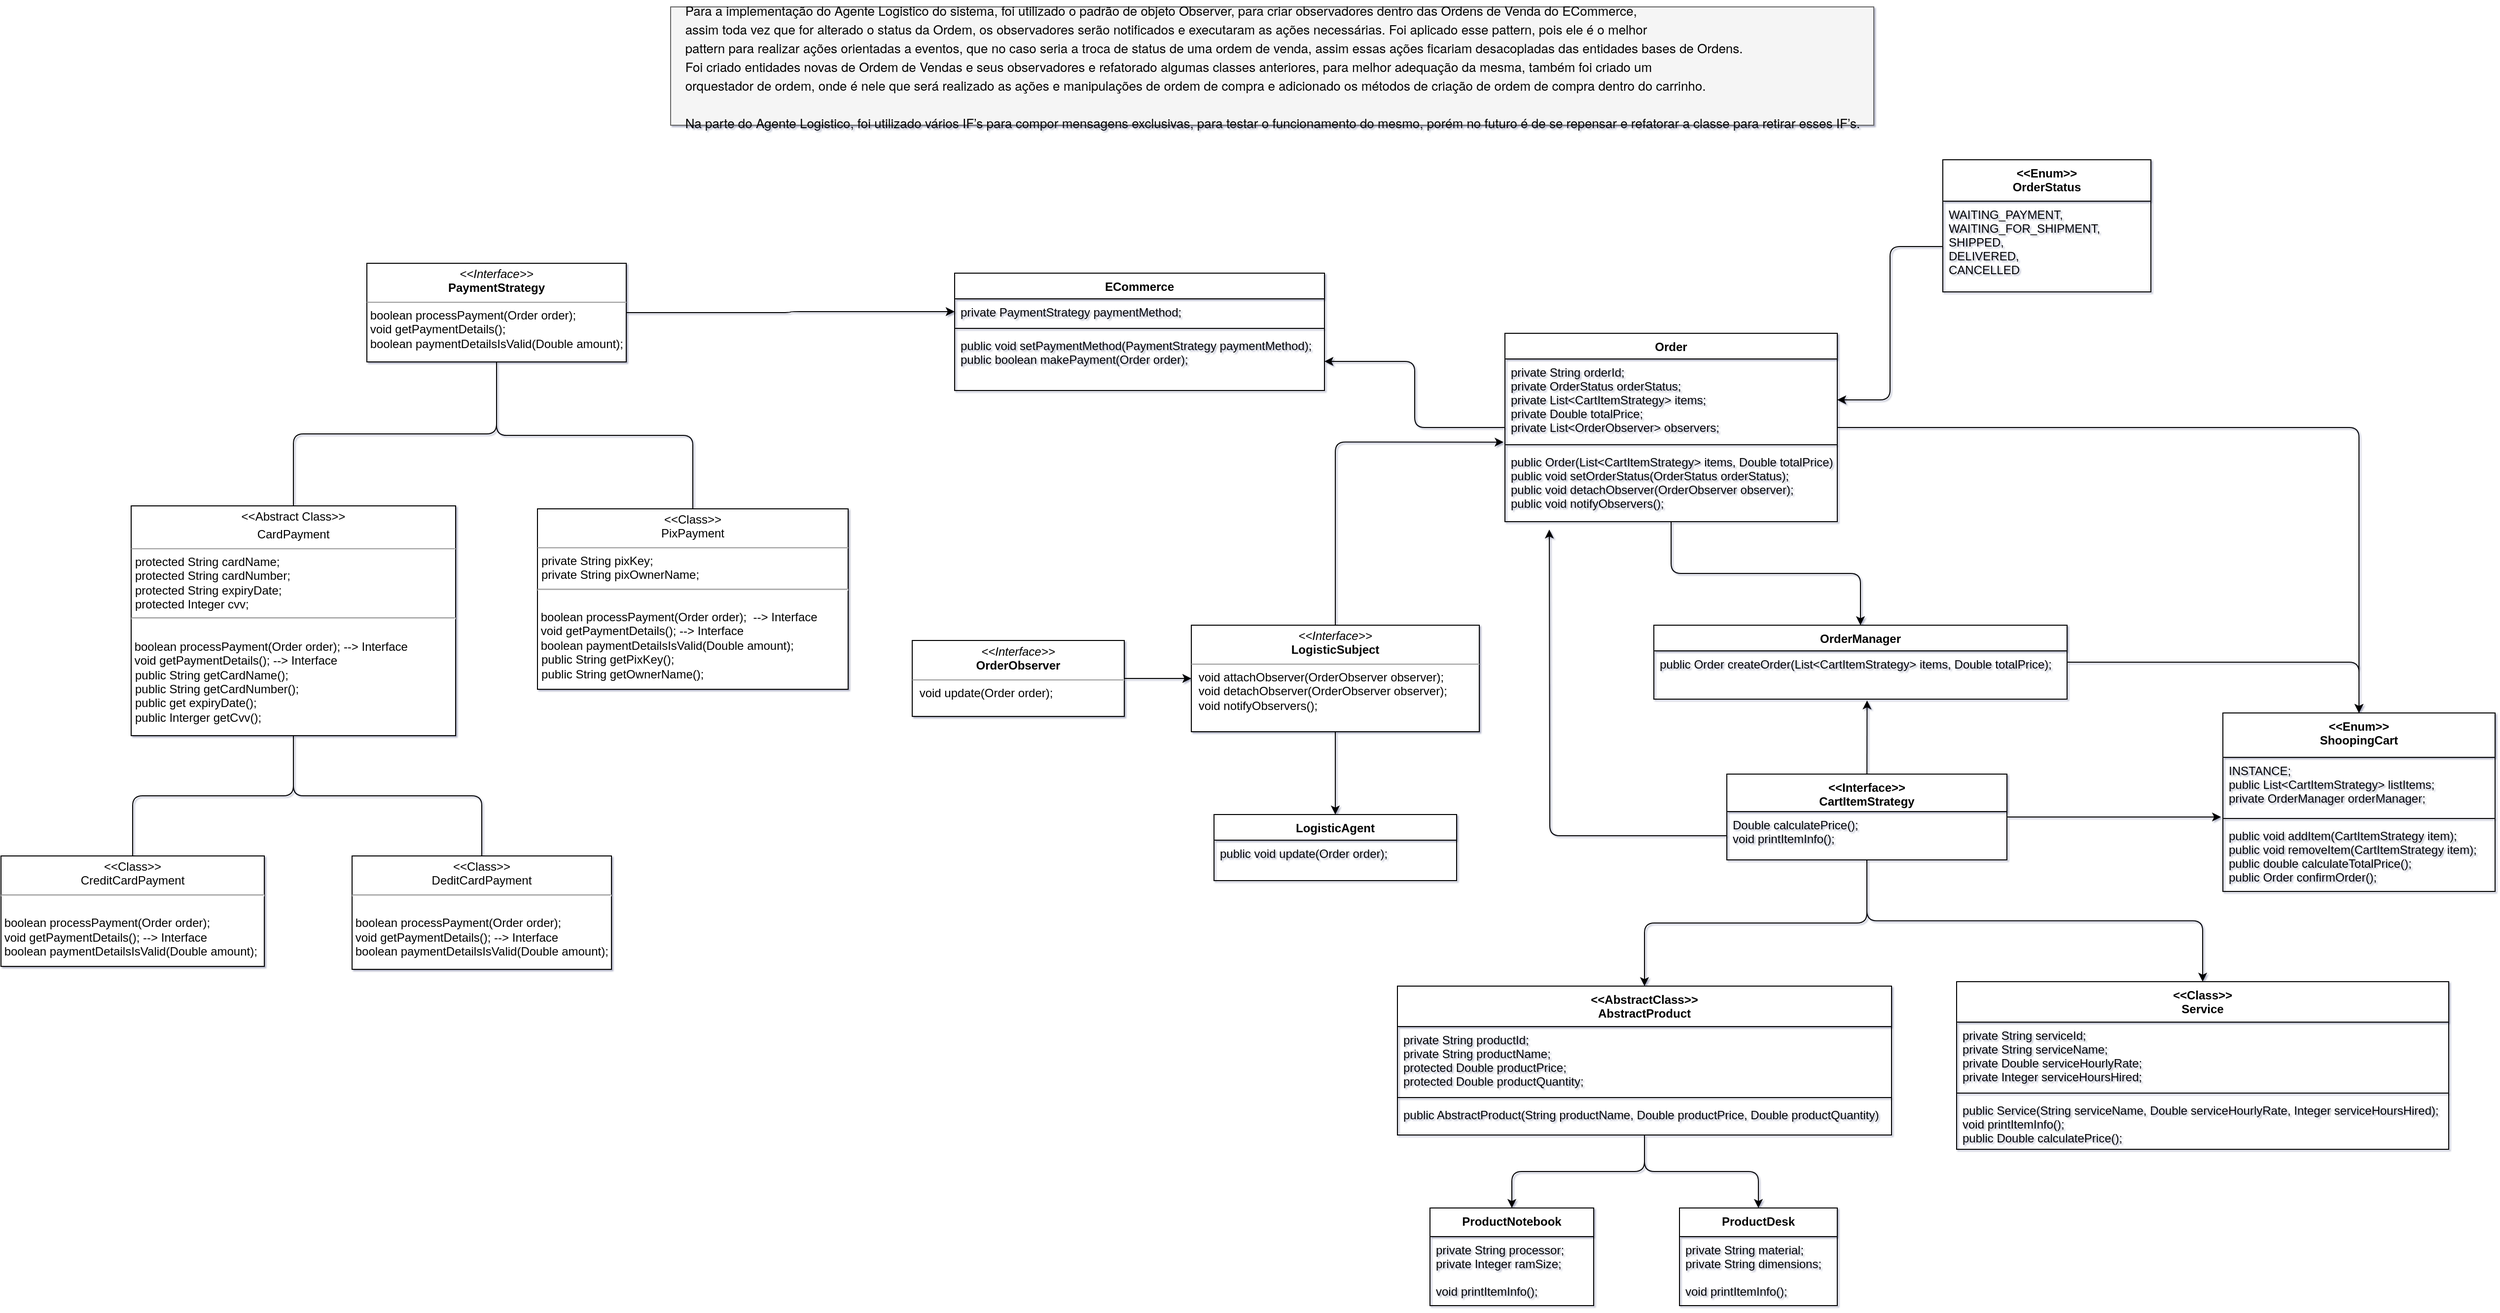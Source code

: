 <mxfile>
    <diagram id="WQaQEaBLifYKC8mGaBvc" name="Page-1">
        <mxGraphModel dx="3597" dy="1488" grid="1" gridSize="10" guides="1" tooltips="1" connect="1" arrows="1" fold="1" page="0" pageScale="1" pageWidth="827" pageHeight="1169" background="none" math="0" shadow="1">
            <root>
                <mxCell id="0"/>
                <mxCell id="1" parent="0"/>
                <mxCell id="41" value="&lt;p style=&quot;margin: 0px; font-variant-numeric: normal; font-variant-east-asian: normal; font-variant-alternates: normal; font-kerning: auto; font-optical-sizing: auto; font-feature-settings: normal; font-variation-settings: normal; font-stretch: normal; line-height: normal; color: rgb(0, 0, 0); text-align: start; font-size: 16px;&quot; class=&quot;p1&quot;&gt;&lt;span style=&quot;font-family: &amp;quot;Helvetica Neue&amp;quot;; font-size: 13px; background-color: initial;&quot;&gt;Para a implementação do Agente Logistico do sistema, foi utilizado o padrão de objeto Observer, para criar observadores dentro das Ordens de Venda do ECommerce,&amp;nbsp;&lt;/span&gt;&lt;br&gt;&lt;/p&gt;&lt;p style=&quot;margin: 0px; font-variant-numeric: normal; font-variant-east-asian: normal; font-variant-alternates: normal; font-kerning: auto; font-optical-sizing: auto; font-feature-settings: normal; font-variation-settings: normal; font-stretch: normal; font-size: 13px; line-height: normal; font-family: &amp;quot;Helvetica Neue&amp;quot;; color: rgb(0, 0, 0); text-align: start;&quot; class=&quot;p2&quot;&gt;assim toda vez que for alterado o status da Ordem, os observadores serão notificados e executaram as ações necessárias. Foi aplicado esse pattern, pois ele é o melhor&amp;nbsp;&lt;/p&gt;&lt;p style=&quot;margin: 0px; font-variant-numeric: normal; font-variant-east-asian: normal; font-variant-alternates: normal; font-kerning: auto; font-optical-sizing: auto; font-feature-settings: normal; font-variation-settings: normal; font-stretch: normal; font-size: 13px; line-height: normal; font-family: &amp;quot;Helvetica Neue&amp;quot;; color: rgb(0, 0, 0); text-align: start;&quot; class=&quot;p2&quot;&gt;pattern para realizar ações orientadas a eventos, que no caso seria a troca de status de uma ordem de venda, assim essas ações ficariam desacopladas das entidades bases de Ordens.&lt;br&gt;&lt;/p&gt;&lt;p style=&quot;margin: 0px; font-variant-numeric: normal; font-variant-east-asian: normal; font-variant-alternates: normal; font-kerning: auto; font-optical-sizing: auto; font-feature-settings: normal; font-variation-settings: normal; font-stretch: normal; font-size: 13px; line-height: normal; font-family: &amp;quot;Helvetica Neue&amp;quot;; color: rgb(0, 0, 0); text-align: start;&quot; class=&quot;p2&quot;&gt;Foi criado entidades novas de Ordem de Vendas e seus observadores e refatorado algumas classes anteriores, para melhor adequação da mesma, também foi criado um&amp;nbsp;&lt;/p&gt;&lt;p style=&quot;margin: 0px; font-variant-numeric: normal; font-variant-east-asian: normal; font-variant-alternates: normal; font-kerning: auto; font-optical-sizing: auto; font-feature-settings: normal; font-variation-settings: normal; font-stretch: normal; font-size: 13px; line-height: normal; font-family: &amp;quot;Helvetica Neue&amp;quot;; color: rgb(0, 0, 0); text-align: start;&quot; class=&quot;p2&quot;&gt;orquestador de ordem, onde é nele que será realizado as ações e manipulações de ordem de compra e adicionado os métodos de criação de ordem de compra dentro do carrinho.&lt;br&gt;&lt;br&gt;Na parte do Agente Logistico, foi utilizado vários IF’s para compor mensagens exclusivas, para testar o funcionamento do mesmo, porém no futuro é de se repensar e refatorar a classe para retirar esses IF’s.&lt;/p&gt;" style="text;html=1;align=center;verticalAlign=middle;resizable=0;points=[];autosize=1;strokeColor=#666666;fillColor=#f5f5f5;fontColor=#333333;labelBackgroundColor=none;labelBorderColor=none;fontSize=16;" parent="1" vertex="1">
                    <mxGeometry x="-108" y="-203" width="1220" height="120" as="geometry"/>
                </mxCell>
                <mxCell id="80" value="LogisticAgent" style="swimlane;fontStyle=1;align=center;verticalAlign=top;childLayout=stackLayout;horizontal=1;startSize=26;horizontalStack=0;resizeParent=1;resizeParentMax=0;resizeLast=0;collapsible=1;marginBottom=0;" parent="1" vertex="1">
                    <mxGeometry x="443" y="616" width="246" height="67" as="geometry"/>
                </mxCell>
                <mxCell id="83" value="public void update(Order order);" style="text;strokeColor=none;fillColor=none;align=left;verticalAlign=top;spacingLeft=4;spacingRight=4;overflow=hidden;rotatable=0;points=[[0,0.5],[1,0.5]];portConstraint=eastwest;" parent="80" vertex="1">
                    <mxGeometry y="26" width="246" height="41" as="geometry"/>
                </mxCell>
                <mxCell id="91" style="edgeStyle=orthogonalEdgeStyle;html=1;" parent="1" source="84" target="80" edge="1">
                    <mxGeometry relative="1" as="geometry"/>
                </mxCell>
                <mxCell id="136" style="edgeStyle=orthogonalEdgeStyle;html=1;entryX=-0.004;entryY=1.016;entryDx=0;entryDy=0;entryPerimeter=0;" parent="1" source="84" target="100" edge="1">
                    <mxGeometry relative="1" as="geometry"/>
                </mxCell>
                <mxCell id="84" value="&lt;p style=&quot;margin:0px;margin-top:4px;text-align:center;&quot;&gt;&lt;i&gt;&amp;lt;&amp;lt;Interface&amp;gt;&amp;gt;&lt;/i&gt;&lt;br&gt;&lt;b&gt;LogisticSubject&lt;/b&gt;&lt;/p&gt;&lt;hr size=&quot;1&quot;&gt;&lt;p style=&quot;margin:0px;margin-left:4px;&quot;&gt;&amp;nbsp;void attachObserver(OrderObserver observer);&lt;/p&gt;&lt;p style=&quot;margin:0px;margin-left:4px;&quot;&gt;&amp;nbsp;void detachObserver(OrderObserver observer);&lt;/p&gt;&lt;p style=&quot;margin:0px;margin-left:4px;&quot;&gt;&amp;nbsp;void notifyObservers();&lt;br&gt;&lt;/p&gt;" style="verticalAlign=top;align=left;overflow=fill;fontSize=12;fontFamily=Helvetica;html=1;" parent="1" vertex="1">
                    <mxGeometry x="420" y="424" width="292" height="108" as="geometry"/>
                </mxCell>
                <mxCell id="95" style="edgeStyle=none;html=1;entryX=0;entryY=0.5;entryDx=0;entryDy=0;" parent="1" source="85" target="84" edge="1">
                    <mxGeometry relative="1" as="geometry"/>
                </mxCell>
                <mxCell id="85" value="&lt;p style=&quot;margin:0px;margin-top:4px;text-align:center;&quot;&gt;&lt;i&gt;&amp;lt;&amp;lt;Interface&amp;gt;&amp;gt;&lt;/i&gt;&lt;br&gt;&lt;b&gt;Order&lt;/b&gt;&lt;b style=&quot;background-color: initial;&quot;&gt;Observer&lt;/b&gt;&lt;/p&gt;&lt;hr size=&quot;1&quot;&gt;&lt;p style=&quot;margin:0px;margin-left:4px;&quot;&gt;&amp;nbsp;void update(Order order);&lt;/p&gt;" style="verticalAlign=top;align=left;overflow=fill;fontSize=12;fontFamily=Helvetica;html=1;" parent="1" vertex="1">
                    <mxGeometry x="137" y="439.5" width="215" height="77" as="geometry"/>
                </mxCell>
                <mxCell id="96" value="&lt;&lt;Enum&gt;&gt;&#10;OrderStatus" style="swimlane;fontStyle=1;align=center;verticalAlign=top;childLayout=stackLayout;horizontal=1;startSize=42;horizontalStack=0;resizeParent=1;resizeParentMax=0;resizeLast=0;collapsible=1;marginBottom=0;" parent="1" vertex="1">
                    <mxGeometry x="1182" y="-48" width="211" height="134" as="geometry"/>
                </mxCell>
                <mxCell id="97" value="WAITING_PAYMENT,&#10;  WAITING_FOR_SHIPMENT,&#10;  SHIPPED,&#10;  DELIVERED,&#10;  CANCELLED" style="text;strokeColor=none;fillColor=none;align=left;verticalAlign=top;spacingLeft=4;spacingRight=4;overflow=hidden;rotatable=0;points=[[0,0.5],[1,0.5]];portConstraint=eastwest;" parent="96" vertex="1">
                    <mxGeometry y="42" width="211" height="92" as="geometry"/>
                </mxCell>
                <mxCell id="138" style="edgeStyle=orthogonalEdgeStyle;html=1;entryX=1;entryY=0.5;entryDx=0;entryDy=0;" parent="1" source="99" target="120" edge="1">
                    <mxGeometry relative="1" as="geometry"/>
                </mxCell>
                <mxCell id="141" style="edgeStyle=orthogonalEdgeStyle;html=1;entryX=0.5;entryY=0;entryDx=0;entryDy=0;" parent="1" source="99" target="104" edge="1">
                    <mxGeometry relative="1" as="geometry"/>
                </mxCell>
                <mxCell id="180" style="edgeStyle=orthogonalEdgeStyle;html=1;entryX=0.5;entryY=0;entryDx=0;entryDy=0;" parent="1" source="99" target="108" edge="1">
                    <mxGeometry relative="1" as="geometry"/>
                </mxCell>
                <mxCell id="99" value="Order" style="swimlane;fontStyle=1;align=center;verticalAlign=top;childLayout=stackLayout;horizontal=1;startSize=26;horizontalStack=0;resizeParent=1;resizeParentMax=0;resizeLast=0;collapsible=1;marginBottom=0;" parent="1" vertex="1">
                    <mxGeometry x="738" y="128" width="337" height="191" as="geometry"/>
                </mxCell>
                <mxCell id="100" value="private String orderId;&#10;  private OrderStatus orderStatus;&#10;  private List&lt;CartItemStrategy&gt; items;&#10;  private Double totalPrice;&#10;  private List&lt;OrderObserver&gt; observers;" style="text;strokeColor=none;fillColor=none;align=left;verticalAlign=top;spacingLeft=4;spacingRight=4;overflow=hidden;rotatable=0;points=[[0,0.5],[1,0.5]];portConstraint=eastwest;" parent="99" vertex="1">
                    <mxGeometry y="26" width="337" height="83" as="geometry"/>
                </mxCell>
                <mxCell id="101" value="" style="line;strokeWidth=1;fillColor=none;align=left;verticalAlign=middle;spacingTop=-1;spacingLeft=3;spacingRight=3;rotatable=0;labelPosition=right;points=[];portConstraint=eastwest;strokeColor=inherit;" parent="99" vertex="1">
                    <mxGeometry y="109" width="337" height="8" as="geometry"/>
                </mxCell>
                <mxCell id="102" value="public Order(List&lt;CartItemStrategy&gt; items, Double totalPrice);&#10;public void setOrderStatus(OrderStatus orderStatus);&#10;public void detachObserver(OrderObserver observer);&#10;public void notifyObservers();" style="text;strokeColor=none;fillColor=none;align=left;verticalAlign=top;spacingLeft=4;spacingRight=4;overflow=hidden;rotatable=0;points=[[0,0.5],[1,0.5]];portConstraint=eastwest;" parent="99" vertex="1">
                    <mxGeometry y="117" width="337" height="74" as="geometry"/>
                </mxCell>
                <mxCell id="181" style="edgeStyle=orthogonalEdgeStyle;html=1;entryX=0.5;entryY=0;entryDx=0;entryDy=0;" parent="1" source="104" target="108" edge="1">
                    <mxGeometry relative="1" as="geometry"/>
                </mxCell>
                <mxCell id="104" value="OrderManager" style="swimlane;fontStyle=1;align=center;verticalAlign=top;childLayout=stackLayout;horizontal=1;startSize=26;horizontalStack=0;resizeParent=1;resizeParentMax=0;resizeLast=0;collapsible=1;marginBottom=0;" parent="1" vertex="1">
                    <mxGeometry x="889" y="424" width="419" height="75" as="geometry"/>
                </mxCell>
                <mxCell id="107" value="public Order createOrder(List&lt;CartItemStrategy&gt; items, Double totalPrice);&#10;" style="text;strokeColor=none;fillColor=none;align=left;verticalAlign=top;spacingLeft=4;spacingRight=4;overflow=hidden;rotatable=0;points=[[0,0.5],[1,0.5]];portConstraint=eastwest;" parent="104" vertex="1">
                    <mxGeometry y="26" width="419" height="49" as="geometry"/>
                </mxCell>
                <mxCell id="108" value="&lt;&lt;Enum&gt;&gt;&#10;ShoopingCart" style="swimlane;fontStyle=1;align=center;verticalAlign=top;childLayout=stackLayout;horizontal=1;startSize=45;horizontalStack=0;resizeParent=1;resizeParentMax=0;resizeLast=0;collapsible=1;marginBottom=0;" parent="1" vertex="1">
                    <mxGeometry x="1466" y="513" width="276" height="181" as="geometry"/>
                </mxCell>
                <mxCell id="109" value="INSTANCE;&#10;  public List&lt;CartItemStrategy&gt; listItems;&#10;  private OrderManager orderManager;" style="text;strokeColor=none;fillColor=none;align=left;verticalAlign=top;spacingLeft=4;spacingRight=4;overflow=hidden;rotatable=0;points=[[0,0.5],[1,0.5]];portConstraint=eastwest;" parent="108" vertex="1">
                    <mxGeometry y="45" width="276" height="58" as="geometry"/>
                </mxCell>
                <mxCell id="110" value="" style="line;strokeWidth=1;fillColor=none;align=left;verticalAlign=middle;spacingTop=-1;spacingLeft=3;spacingRight=3;rotatable=0;labelPosition=right;points=[];portConstraint=eastwest;strokeColor=inherit;" parent="108" vertex="1">
                    <mxGeometry y="103" width="276" height="8" as="geometry"/>
                </mxCell>
                <mxCell id="111" value="public void addItem(CartItemStrategy item);&#10;public void removeItem(CartItemStrategy item);&#10;public double calculateTotalPrice();&#10;public Order confirmOrder();&#10;" style="text;strokeColor=none;fillColor=none;align=left;verticalAlign=top;spacingLeft=4;spacingRight=4;overflow=hidden;rotatable=0;points=[[0,0.5],[1,0.5]];portConstraint=eastwest;" parent="108" vertex="1">
                    <mxGeometry y="111" width="276" height="70" as="geometry"/>
                </mxCell>
                <mxCell id="117" value="ECommerce" style="swimlane;fontStyle=1;align=center;verticalAlign=top;childLayout=stackLayout;horizontal=1;startSize=26;horizontalStack=0;resizeParent=1;resizeParentMax=0;resizeLast=0;collapsible=1;marginBottom=0;" parent="1" vertex="1">
                    <mxGeometry x="180" y="67" width="375" height="119" as="geometry"/>
                </mxCell>
                <mxCell id="118" value="private PaymentStrategy paymentMethod;" style="text;strokeColor=none;fillColor=none;align=left;verticalAlign=top;spacingLeft=4;spacingRight=4;overflow=hidden;rotatable=0;points=[[0,0.5],[1,0.5]];portConstraint=eastwest;" parent="117" vertex="1">
                    <mxGeometry y="26" width="375" height="26" as="geometry"/>
                </mxCell>
                <mxCell id="119" value="" style="line;strokeWidth=1;fillColor=none;align=left;verticalAlign=middle;spacingTop=-1;spacingLeft=3;spacingRight=3;rotatable=0;labelPosition=right;points=[];portConstraint=eastwest;strokeColor=inherit;" parent="117" vertex="1">
                    <mxGeometry y="52" width="375" height="8" as="geometry"/>
                </mxCell>
                <mxCell id="120" value="public void setPaymentMethod(PaymentStrategy paymentMethod);&#10;public boolean makePayment(Order order);" style="text;strokeColor=none;fillColor=none;align=left;verticalAlign=top;spacingLeft=4;spacingRight=4;overflow=hidden;rotatable=0;points=[[0,0.5],[1,0.5]];portConstraint=eastwest;" parent="117" vertex="1">
                    <mxGeometry y="60" width="375" height="59" as="geometry"/>
                </mxCell>
                <mxCell id="124" style="edgeStyle=orthogonalEdgeStyle;html=1;entryX=1;entryY=0.5;entryDx=0;entryDy=0;" parent="1" source="97" target="100" edge="1">
                    <mxGeometry relative="1" as="geometry"/>
                </mxCell>
                <mxCell id="125" style="edgeStyle=elbowEdgeStyle;elbow=vertical;html=1;entryX=0.5;entryY=0;entryDx=0;entryDy=0;endArrow=none;endFill=0;" parent="1" source="127" target="130" edge="1">
                    <mxGeometry relative="1" as="geometry"/>
                </mxCell>
                <mxCell id="126" style="edgeStyle=elbowEdgeStyle;elbow=vertical;html=1;entryX=0.5;entryY=0;entryDx=0;entryDy=0;endArrow=none;endFill=0;" parent="1" source="127" target="131" edge="1">
                    <mxGeometry relative="1" as="geometry"/>
                </mxCell>
                <mxCell id="135" style="edgeStyle=orthogonalEdgeStyle;html=1;entryX=0;entryY=0.5;entryDx=0;entryDy=0;" parent="1" source="127" target="118" edge="1">
                    <mxGeometry relative="1" as="geometry"/>
                </mxCell>
                <mxCell id="127" value="&lt;p style=&quot;margin:0px;margin-top:4px;text-align:center;&quot;&gt;&lt;i&gt;&amp;lt;&amp;lt;Interface&amp;gt;&amp;gt;&lt;/i&gt;&lt;br&gt;&lt;b&gt;PaymentStrategy&lt;/b&gt;&lt;/p&gt;&lt;hr size=&quot;1&quot;&gt;&lt;div style=&quot;text-align: justify;&quot;&gt;&lt;span style=&quot;background-color: initial;&quot;&gt;&amp;nbsp;boolean processPayment(Order order);&lt;/span&gt;&lt;/div&gt;&lt;div style=&quot;text-align: justify;&quot;&gt;&lt;span style=&quot;background-color: initial;&quot;&gt;&amp;nbsp;void getPaymentDetails();&lt;/span&gt;&lt;/div&gt;&lt;div style=&quot;text-align: justify;&quot;&gt;&lt;span style=&quot;background-color: initial;&quot;&gt;&amp;nbsp;boolean paymentDetailsIsValid(Double amount);&lt;/span&gt;&lt;/div&gt;&lt;p style=&quot;margin:0px;margin-left:4px;&quot;&gt;&lt;br&gt;&lt;/p&gt;" style="verticalAlign=top;align=left;overflow=fill;fontSize=12;fontFamily=Helvetica;html=1;" parent="1" vertex="1">
                    <mxGeometry x="-416" y="57" width="263" height="100" as="geometry"/>
                </mxCell>
                <mxCell id="128" style="edgeStyle=elbowEdgeStyle;elbow=vertical;html=1;endArrow=none;endFill=0;" parent="1" source="130" target="132" edge="1">
                    <mxGeometry relative="1" as="geometry"/>
                </mxCell>
                <mxCell id="129" style="edgeStyle=elbowEdgeStyle;elbow=vertical;html=1;endArrow=none;endFill=0;" parent="1" source="130" target="133" edge="1">
                    <mxGeometry relative="1" as="geometry"/>
                </mxCell>
                <mxCell id="130" value="&lt;p style=&quot;margin:0px;margin-top:4px;text-align:center;&quot;&gt;&amp;lt;&amp;lt;Abstract Class&amp;gt;&amp;gt;&lt;/p&gt;&lt;p style=&quot;margin:0px;margin-top:4px;text-align:center;&quot;&gt;CardPayment&lt;/p&gt;&lt;hr size=&quot;1&quot;&gt;&lt;p style=&quot;margin:0px;margin-left:4px;&quot;&gt;protected String cardName;&lt;/p&gt;&lt;p style=&quot;margin:0px;margin-left:4px;&quot;&gt;protected String cardNumber;&lt;/p&gt;&lt;p style=&quot;margin:0px;margin-left:4px;&quot;&gt;protected String expiryDate;&lt;/p&gt;&lt;p style=&quot;margin:0px;margin-left:4px;&quot;&gt;protected Integer cvv;&lt;/p&gt;&lt;hr&gt;&lt;p style=&quot;margin:0px;margin-left:4px;&quot;&gt;&lt;br&gt;&lt;/p&gt;&lt;span style=&quot;text-align: justify;&quot;&gt;&amp;nbsp;boolean processPayment(Order order);&amp;nbsp;&lt;/span&gt;&lt;span style=&quot;background-color: initial; text-align: justify;&quot;&gt;--&amp;gt; Interface&lt;br&gt;&lt;/span&gt;&lt;div style=&quot;text-align: justify;&quot;&gt;&lt;span style=&quot;background-color: initial;&quot;&gt;&amp;nbsp;void getPaymentDetails(); --&amp;gt; Interface&lt;/span&gt;&lt;/div&gt;&lt;p style=&quot;margin: 0px 0px 0px 4px;&quot;&gt;public String getCardName();&lt;/p&gt;&lt;p style=&quot;margin: 0px 0px 0px 4px;&quot;&gt;public String getCardNumber();&lt;/p&gt;&lt;p style=&quot;margin: 0px 0px 0px 4px;&quot;&gt;public get expiryDate();&lt;/p&gt;&lt;p style=&quot;margin: 0px 0px 0px 4px;&quot;&gt;public Interger getCvv();&lt;/p&gt;&lt;p style=&quot;margin:0px;margin-left:4px;&quot;&gt;&lt;br&gt;&lt;/p&gt;" style="verticalAlign=top;align=left;overflow=fill;fontSize=12;fontFamily=Helvetica;html=1;" parent="1" vertex="1">
                    <mxGeometry x="-655" y="303" width="329" height="233" as="geometry"/>
                </mxCell>
                <mxCell id="131" value="&lt;p style=&quot;text-align: center; margin: 4px 0px 0px;&quot;&gt;&amp;lt;&amp;lt;Class&amp;gt;&amp;gt;&lt;/p&gt;&lt;span style=&quot;&quot;&gt;&lt;div style=&quot;text-align: center;&quot;&gt;&lt;span style=&quot;background-color: initial;&quot;&gt;PixPayment&lt;/span&gt;&lt;/div&gt;&lt;/span&gt;&lt;hr size=&quot;1&quot;&gt;&lt;p style=&quot;margin:0px;margin-left:4px;&quot;&gt;private String pixKey;&lt;/p&gt;&lt;p style=&quot;margin:0px;margin-left:4px;&quot;&gt;private String pixOwnerName;&lt;/p&gt;&lt;hr&gt;&lt;p style=&quot;margin:0px;margin-left:4px;&quot;&gt;&lt;br&gt;&lt;/p&gt;&lt;div style=&quot;text-align: justify;&quot;&gt;&lt;span style=&quot;background-color: initial;&quot;&gt;&amp;nbsp;&lt;/span&gt;boolean processPayment(Order order);&lt;span style=&quot;background-color: initial;&quot;&gt;&amp;nbsp;&amp;nbsp;--&amp;gt; Interface&lt;/span&gt;&lt;/div&gt;&lt;span style=&quot;text-align: justify;&quot;&gt;&amp;nbsp;void getPaymentDetails(); --&amp;gt; Interface&lt;br&gt;&lt;/span&gt;&lt;span style=&quot;text-align: justify;&quot;&gt;&amp;nbsp;boolean paymentDetailsIsValid(Double amount);&lt;/span&gt;&lt;span style=&quot;text-align: justify;&quot;&gt;&lt;br&gt;&lt;/span&gt;&lt;p style=&quot;margin: 0px 0px 0px 4px;&quot;&gt;public String getPixKey();&lt;/p&gt;&lt;p style=&quot;margin: 0px 0px 0px 4px;&quot;&gt;public String getOwnerName();&lt;/p&gt;&lt;p style=&quot;margin:0px;margin-left:4px;&quot;&gt;&lt;br&gt;&lt;/p&gt;" style="verticalAlign=top;align=left;overflow=fill;fontSize=12;fontFamily=Helvetica;html=1;" parent="1" vertex="1">
                    <mxGeometry x="-243" y="306" width="315" height="183" as="geometry"/>
                </mxCell>
                <mxCell id="132" value="&lt;p style=&quot;text-align: center; margin: 4px 0px 0px;&quot;&gt;&amp;lt;&amp;lt;Class&amp;gt;&amp;gt;&lt;/p&gt;&lt;span style=&quot;&quot;&gt;&lt;div style=&quot;text-align: center;&quot;&gt;CreditCardPayment&lt;/div&gt;&lt;/span&gt;&lt;hr&gt;&lt;p style=&quot;margin:0px;margin-left:4px;&quot;&gt;&lt;br&gt;&lt;/p&gt;&lt;span style=&quot;text-align: justify;&quot;&gt;&amp;nbsp;boolean processPayment(Order order);&lt;br&gt;&lt;/span&gt;&lt;span style=&quot;text-align: justify;&quot;&gt;&amp;nbsp;void getPaymentDetails(); --&amp;gt; Interface&lt;br&gt;&lt;/span&gt;&lt;span style=&quot;text-align: justify;&quot;&gt;&amp;nbsp;boolean paymentDetailsIsValid(Double amount);&lt;/span&gt;&lt;span style=&quot;text-align: justify;&quot;&gt;&amp;nbsp;&lt;br&gt;&lt;/span&gt;" style="verticalAlign=top;align=left;overflow=fill;fontSize=12;fontFamily=Helvetica;html=1;" parent="1" vertex="1">
                    <mxGeometry x="-787" y="658" width="267" height="112" as="geometry"/>
                </mxCell>
                <mxCell id="133" value="&lt;p style=&quot;text-align: center; margin: 4px 0px 0px;&quot;&gt;&amp;lt;&amp;lt;Class&amp;gt;&amp;gt;&lt;/p&gt;&lt;span style=&quot;&quot;&gt;&lt;div style=&quot;text-align: center;&quot;&gt;DeditCardPayment&lt;/div&gt;&lt;/span&gt;&lt;hr&gt;&lt;p style=&quot;margin:0px;margin-left:4px;&quot;&gt;&lt;br&gt;&lt;/p&gt;&lt;span style=&quot;text-align: justify;&quot;&gt;&amp;nbsp;boolean processPayment(Order order);&lt;br&gt;&lt;/span&gt;&lt;span style=&quot;text-align: justify;&quot;&gt;&amp;nbsp;void getPaymentDetails(); --&amp;gt; Interface&lt;/span&gt;&lt;span style=&quot;text-align: justify;&quot;&gt;&amp;nbsp;&lt;br&gt;&amp;nbsp;&lt;/span&gt;&lt;span style=&quot;text-align: justify;&quot;&gt;boolean paymentDetailsIsValid(Double amount);&lt;/span&gt;&lt;span style=&quot;text-align: justify;&quot;&gt;&lt;br&gt;&lt;/span&gt;" style="verticalAlign=top;align=left;overflow=fill;fontSize=12;fontFamily=Helvetica;html=1;" parent="1" vertex="1">
                    <mxGeometry x="-431" y="658" width="263" height="115" as="geometry"/>
                </mxCell>
                <mxCell id="156" style="edgeStyle=orthogonalEdgeStyle;html=1;" parent="1" source="158" target="162" edge="1">
                    <mxGeometry relative="1" as="geometry"/>
                </mxCell>
                <mxCell id="157" style="edgeStyle=orthogonalEdgeStyle;html=1;entryX=0.5;entryY=0;entryDx=0;entryDy=0;" parent="1" source="158" target="170" edge="1">
                    <mxGeometry relative="1" as="geometry"/>
                </mxCell>
                <mxCell id="177" style="edgeStyle=none;html=1;entryX=0.516;entryY=1.027;entryDx=0;entryDy=0;entryPerimeter=0;" parent="1" source="158" target="107" edge="1">
                    <mxGeometry relative="1" as="geometry"/>
                </mxCell>
                <mxCell id="178" style="edgeStyle=none;html=1;" parent="1" source="158" edge="1">
                    <mxGeometry relative="1" as="geometry">
                        <mxPoint x="1464.111" y="618.5" as="targetPoint"/>
                    </mxGeometry>
                </mxCell>
                <mxCell id="158" value="&lt;&lt;Interface&gt;&gt;&#10;CartItemStrategy&#10;" style="swimlane;fontStyle=1;align=center;verticalAlign=top;childLayout=stackLayout;horizontal=1;startSize=38;horizontalStack=0;resizeParent=1;resizeParentMax=0;resizeLast=0;collapsible=1;marginBottom=0;" parent="1" vertex="1">
                    <mxGeometry x="963" y="575" width="284" height="87" as="geometry"/>
                </mxCell>
                <mxCell id="159" value="Double calculatePrice();&#10;  void printItemInfo();" style="text;strokeColor=none;fillColor=none;align=left;verticalAlign=top;spacingLeft=4;spacingRight=4;overflow=hidden;rotatable=0;points=[[0,0.5],[1,0.5]];portConstraint=eastwest;" parent="158" vertex="1">
                    <mxGeometry y="38" width="284" height="49" as="geometry"/>
                </mxCell>
                <mxCell id="160" style="edgeStyle=orthogonalEdgeStyle;html=1;entryX=0.5;entryY=0;entryDx=0;entryDy=0;" parent="1" source="162" target="166" edge="1">
                    <mxGeometry relative="1" as="geometry"/>
                </mxCell>
                <mxCell id="161" style="edgeStyle=orthogonalEdgeStyle;html=1;" parent="1" source="162" target="168" edge="1">
                    <mxGeometry relative="1" as="geometry"/>
                </mxCell>
                <mxCell id="162" value="&lt;&lt;AbstractClass&gt;&gt;&#10;AbstractProduct" style="swimlane;fontStyle=1;align=center;verticalAlign=top;childLayout=stackLayout;horizontal=1;startSize=41;horizontalStack=0;resizeParent=1;resizeParentMax=0;resizeLast=0;collapsible=1;marginBottom=0;" parent="1" vertex="1">
                    <mxGeometry x="629" y="790" width="501" height="151" as="geometry"/>
                </mxCell>
                <mxCell id="163" value="private String productId;&#10;  private String productName;&#10;  protected Double productPrice;&#10;  protected Double productQuantity;" style="text;strokeColor=none;fillColor=none;align=left;verticalAlign=top;spacingLeft=4;spacingRight=4;overflow=hidden;rotatable=0;points=[[0,0.5],[1,0.5]];portConstraint=eastwest;" parent="162" vertex="1">
                    <mxGeometry y="41" width="501" height="68" as="geometry"/>
                </mxCell>
                <mxCell id="164" value="" style="line;strokeWidth=1;fillColor=none;align=left;verticalAlign=middle;spacingTop=-1;spacingLeft=3;spacingRight=3;rotatable=0;labelPosition=right;points=[];portConstraint=eastwest;strokeColor=inherit;" parent="162" vertex="1">
                    <mxGeometry y="109" width="501" height="8" as="geometry"/>
                </mxCell>
                <mxCell id="165" value="public AbstractProduct(String productName, Double productPrice, Double productQuantity)" style="text;strokeColor=none;fillColor=none;align=left;verticalAlign=top;spacingLeft=4;spacingRight=4;overflow=hidden;rotatable=0;points=[[0,0.5],[1,0.5]];portConstraint=eastwest;" parent="162" vertex="1">
                    <mxGeometry y="117" width="501" height="34" as="geometry"/>
                </mxCell>
                <mxCell id="166" value="ProductNotebook" style="swimlane;fontStyle=1;align=center;verticalAlign=top;childLayout=stackLayout;horizontal=1;startSize=29;horizontalStack=0;resizeParent=1;resizeParentMax=0;resizeLast=0;collapsible=1;marginBottom=0;" parent="1" vertex="1">
                    <mxGeometry x="662" y="1015" width="166" height="99" as="geometry"/>
                </mxCell>
                <mxCell id="167" value="private String processor;&#10;private Integer ramSize;&#10;&#10;void printItemInfo();&#10;" style="text;strokeColor=none;fillColor=none;align=left;verticalAlign=top;spacingLeft=4;spacingRight=4;overflow=hidden;rotatable=0;points=[[0,0.5],[1,0.5]];portConstraint=eastwest;" parent="166" vertex="1">
                    <mxGeometry y="29" width="166" height="70" as="geometry"/>
                </mxCell>
                <mxCell id="168" value="ProductDesk" style="swimlane;fontStyle=1;align=center;verticalAlign=top;childLayout=stackLayout;horizontal=1;startSize=29;horizontalStack=0;resizeParent=1;resizeParentMax=0;resizeLast=0;collapsible=1;marginBottom=0;" parent="1" vertex="1">
                    <mxGeometry x="915" y="1015" width="160" height="99" as="geometry"/>
                </mxCell>
                <mxCell id="169" value="private String material;&#10;private String dimensions;&#10;&#10;void printItemInfo();" style="text;strokeColor=none;fillColor=none;align=left;verticalAlign=top;spacingLeft=4;spacingRight=4;overflow=hidden;rotatable=0;points=[[0,0.5],[1,0.5]];portConstraint=eastwest;" parent="168" vertex="1">
                    <mxGeometry y="29" width="160" height="70" as="geometry"/>
                </mxCell>
                <mxCell id="170" value="&lt;&lt;Class&gt;&gt;&#10;Service" style="swimlane;fontStyle=1;align=center;verticalAlign=top;childLayout=stackLayout;horizontal=1;startSize=41;horizontalStack=0;resizeParent=1;resizeParentMax=0;resizeLast=0;collapsible=1;marginBottom=0;" parent="1" vertex="1">
                    <mxGeometry x="1196" y="785.5" width="499" height="170" as="geometry"/>
                </mxCell>
                <mxCell id="171" value="private String serviceId;&#10;  private String serviceName;&#10;  private Double serviceHourlyRate;&#10;  private Integer serviceHoursHired;&#10;" style="text;strokeColor=none;fillColor=none;align=left;verticalAlign=top;spacingLeft=4;spacingRight=4;overflow=hidden;rotatable=0;points=[[0,0.5],[1,0.5]];portConstraint=eastwest;" parent="170" vertex="1">
                    <mxGeometry y="41" width="499" height="68" as="geometry"/>
                </mxCell>
                <mxCell id="172" value="" style="line;strokeWidth=1;fillColor=none;align=left;verticalAlign=middle;spacingTop=-1;spacingLeft=3;spacingRight=3;rotatable=0;labelPosition=right;points=[];portConstraint=eastwest;strokeColor=inherit;" parent="170" vertex="1">
                    <mxGeometry y="109" width="499" height="8" as="geometry"/>
                </mxCell>
                <mxCell id="173" value="public Service(String serviceName, Double serviceHourlyRate, Integer serviceHoursHired);&#10;void printItemInfo();&#10;public Double calculatePrice();" style="text;strokeColor=none;fillColor=none;align=left;verticalAlign=top;spacingLeft=4;spacingRight=4;overflow=hidden;rotatable=0;points=[[0,0.5],[1,0.5]];portConstraint=eastwest;" parent="170" vertex="1">
                    <mxGeometry y="117" width="499" height="53" as="geometry"/>
                </mxCell>
                <mxCell id="183" style="edgeStyle=orthogonalEdgeStyle;html=1;" parent="1" source="159" edge="1">
                    <mxGeometry relative="1" as="geometry">
                        <mxPoint x="783" y="327" as="targetPoint"/>
                    </mxGeometry>
                </mxCell>
            </root>
        </mxGraphModel>
    </diagram>
</mxfile>